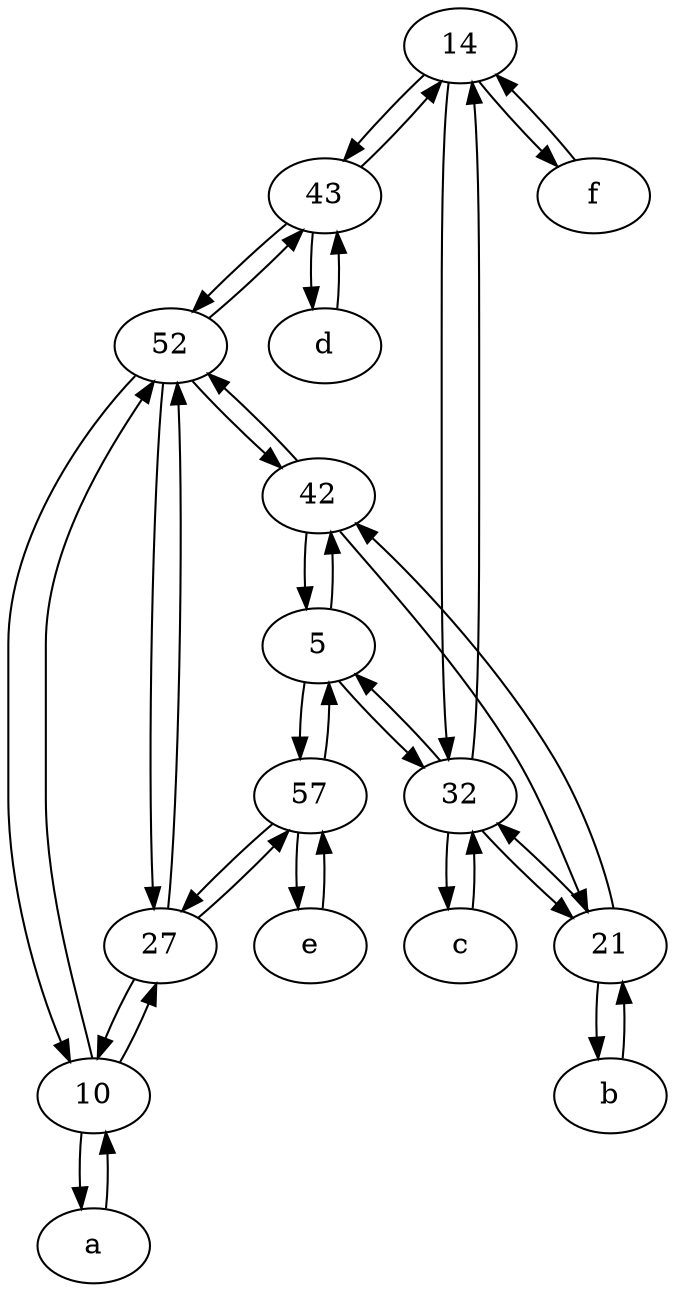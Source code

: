 digraph  {
	14;
	d [pos="20,30!"];
	52;
	42;
	57;
	43;
	b [pos="50,20!"];
	c [pos="20,10!"];
	21;
	e [pos="30,50!"];
	a [pos="40,10!"];
	32;
	27;
	5;
	f [pos="15,45!"];
	10;
	14 -> f;
	5 -> 32;
	32 -> 5;
	a -> 10;
	52 -> 10;
	14 -> 43;
	5 -> 42;
	10 -> 52;
	14 -> 32;
	52 -> 42;
	43 -> 14;
	10 -> a;
	27 -> 52;
	b -> 21;
	21 -> 32;
	57 -> 5;
	5 -> 57;
	52 -> 27;
	32 -> c;
	c -> 32;
	42 -> 52;
	21 -> b;
	32 -> 21;
	32 -> 14;
	43 -> 52;
	d -> 43;
	10 -> 27;
	f -> 14;
	43 -> d;
	21 -> 42;
	57 -> e;
	57 -> 27;
	27 -> 10;
	e -> 57;
	42 -> 21;
	52 -> 43;
	27 -> 57;
	42 -> 5;

	}